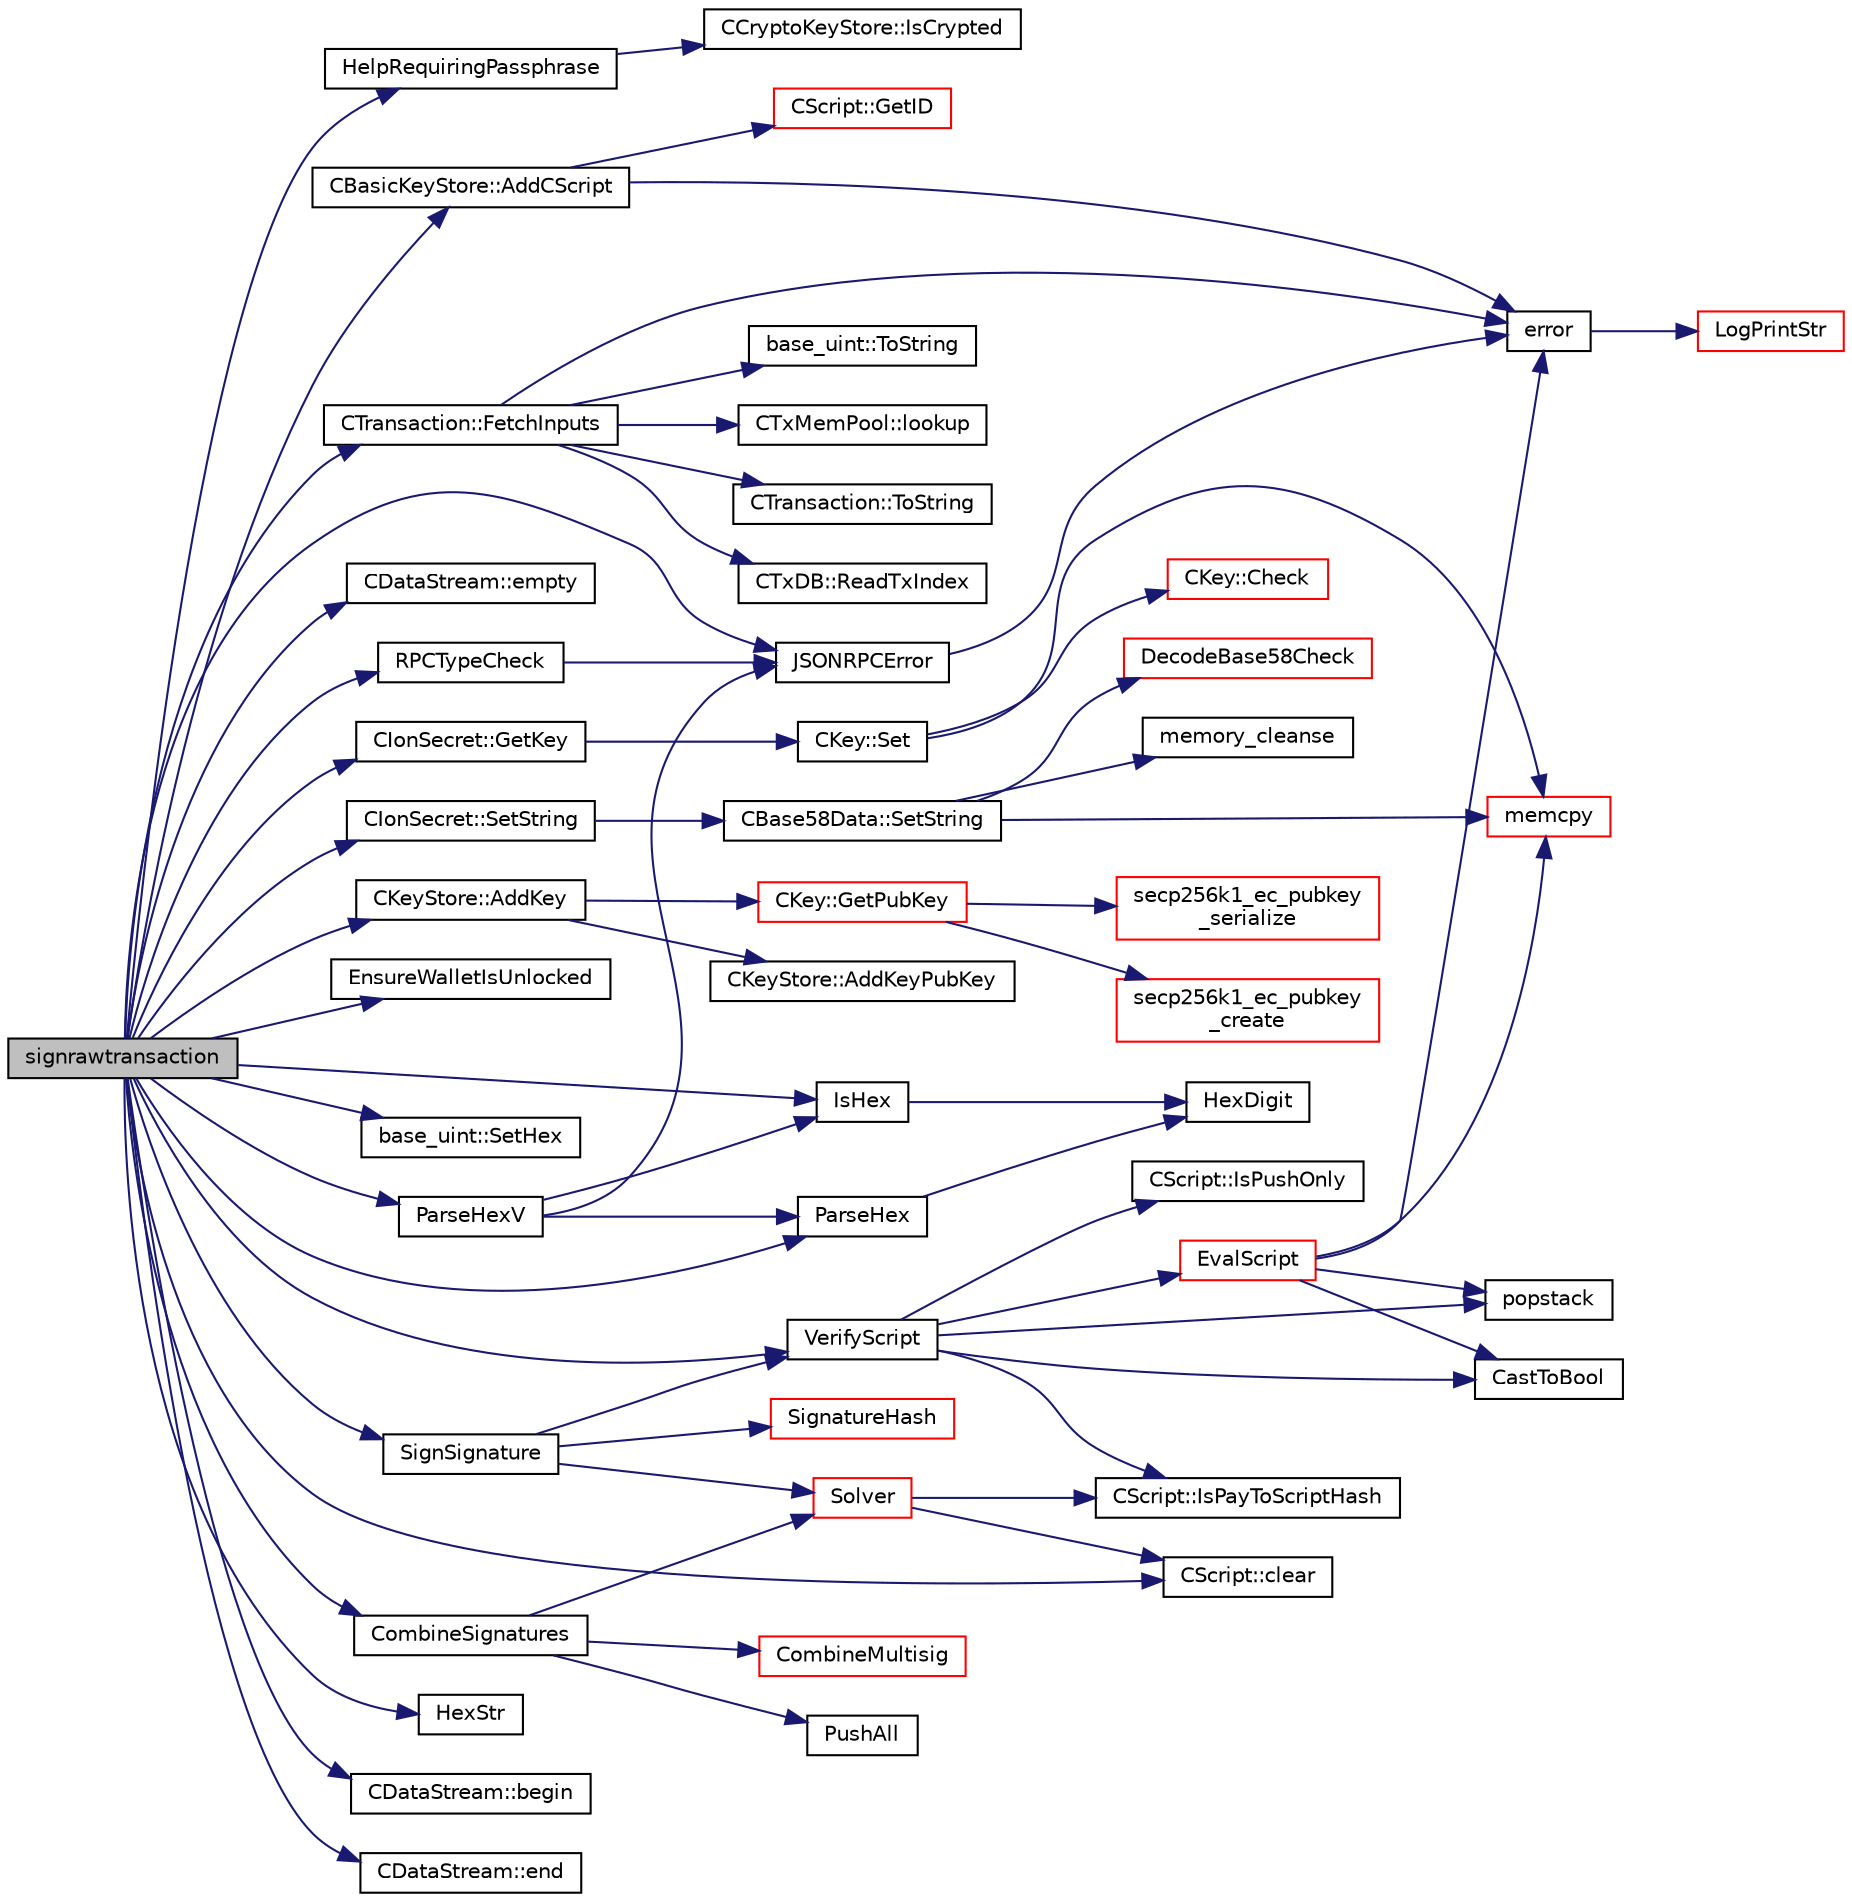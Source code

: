 digraph "signrawtransaction"
{
  edge [fontname="Helvetica",fontsize="10",labelfontname="Helvetica",labelfontsize="10"];
  node [fontname="Helvetica",fontsize="10",shape=record];
  rankdir="LR";
  Node423 [label="signrawtransaction",height=0.2,width=0.4,color="black", fillcolor="grey75", style="filled", fontcolor="black"];
  Node423 -> Node424 [color="midnightblue",fontsize="10",style="solid",fontname="Helvetica"];
  Node424 [label="HelpRequiringPassphrase",height=0.2,width=0.4,color="black", fillcolor="white", style="filled",URL="$d3/da2/rpcserver_8h.html#abcfbb0ad9335791f2832c01209b8f12d"];
  Node424 -> Node425 [color="midnightblue",fontsize="10",style="solid",fontname="Helvetica"];
  Node425 [label="CCryptoKeyStore::IsCrypted",height=0.2,width=0.4,color="black", fillcolor="white", style="filled",URL="$db/dad/class_c_crypto_key_store.html#acc8fed44366c98fb481333ca6e867088"];
  Node423 -> Node426 [color="midnightblue",fontsize="10",style="solid",fontname="Helvetica"];
  Node426 [label="RPCTypeCheck",height=0.2,width=0.4,color="black", fillcolor="white", style="filled",URL="$d6/d76/rpcserver_8cpp.html#a6f9782b3c0efdb472b355c60bd90f2b6"];
  Node426 -> Node427 [color="midnightblue",fontsize="10",style="solid",fontname="Helvetica"];
  Node427 [label="JSONRPCError",height=0.2,width=0.4,color="black", fillcolor="white", style="filled",URL="$d2/d30/rpcprotocol_8cpp.html#a17b1bb111ab339efc951929834766039"];
  Node427 -> Node428 [color="midnightblue",fontsize="10",style="solid",fontname="Helvetica"];
  Node428 [label="error",height=0.2,width=0.4,color="black", fillcolor="white", style="filled",URL="$d8/d3c/util_8h.html#af8985880cf4ef26df0a5aa2ffcb76662"];
  Node428 -> Node429 [color="midnightblue",fontsize="10",style="solid",fontname="Helvetica"];
  Node429 [label="LogPrintStr",height=0.2,width=0.4,color="red", fillcolor="white", style="filled",URL="$d8/d3c/util_8h.html#afd4c3002b2797c0560adddb6af3ca1da"];
  Node423 -> Node438 [color="midnightblue",fontsize="10",style="solid",fontname="Helvetica"];
  Node438 [label="ParseHex",height=0.2,width=0.4,color="black", fillcolor="white", style="filled",URL="$df/d2d/util_8cpp.html#abea395175fbc4a788ed0f0a41710b8a7"];
  Node438 -> Node439 [color="midnightblue",fontsize="10",style="solid",fontname="Helvetica"];
  Node439 [label="HexDigit",height=0.2,width=0.4,color="black", fillcolor="white", style="filled",URL="$df/d2d/util_8cpp.html#aa59e8a8c5a39cb5041f93bb95dd02119"];
  Node423 -> Node440 [color="midnightblue",fontsize="10",style="solid",fontname="Helvetica"];
  Node440 [label="CDataStream::empty",height=0.2,width=0.4,color="black", fillcolor="white", style="filled",URL="$d5/d41/class_c_data_stream.html#ab2633ac67f098dad30d03291741c2e42"];
  Node423 -> Node427 [color="midnightblue",fontsize="10",style="solid",fontname="Helvetica"];
  Node423 -> Node441 [color="midnightblue",fontsize="10",style="solid",fontname="Helvetica"];
  Node441 [label="CTransaction::FetchInputs",height=0.2,width=0.4,color="black", fillcolor="white", style="filled",URL="$df/d43/class_c_transaction.html#a5a4967303d3b588a120687f3ed1f4b0a",tooltip="Fetch from memory and/or disk. "];
  Node441 -> Node442 [color="midnightblue",fontsize="10",style="solid",fontname="Helvetica"];
  Node442 [label="CTxDB::ReadTxIndex",height=0.2,width=0.4,color="black", fillcolor="white", style="filled",URL="$d9/d8d/class_c_tx_d_b.html#a8a138e5dcc3ef98991abaa16eaa8ddeb"];
  Node441 -> Node428 [color="midnightblue",fontsize="10",style="solid",fontname="Helvetica"];
  Node441 -> Node443 [color="midnightblue",fontsize="10",style="solid",fontname="Helvetica"];
  Node443 [label="base_uint::ToString",height=0.2,width=0.4,color="black", fillcolor="white", style="filled",URL="$da/df7/classbase__uint.html#acccba4d9d51a0c36261718ca0cbb293b"];
  Node441 -> Node444 [color="midnightblue",fontsize="10",style="solid",fontname="Helvetica"];
  Node444 [label="CTxMemPool::lookup",height=0.2,width=0.4,color="black", fillcolor="white", style="filled",URL="$db/d98/class_c_tx_mem_pool.html#ad6d9966cdeb4b6586f7186e709b4e77e"];
  Node441 -> Node445 [color="midnightblue",fontsize="10",style="solid",fontname="Helvetica"];
  Node445 [label="CTransaction::ToString",height=0.2,width=0.4,color="black", fillcolor="white", style="filled",URL="$df/d43/class_c_transaction.html#a80370923c3ac828de68919295d5d0659"];
  Node423 -> Node446 [color="midnightblue",fontsize="10",style="solid",fontname="Helvetica"];
  Node446 [label="CIonSecret::SetString",height=0.2,width=0.4,color="black", fillcolor="white", style="filled",URL="$d3/d88/class_c_ion_secret.html#a0b279b6a41b2992fae7d3f70f7977f1c"];
  Node446 -> Node447 [color="midnightblue",fontsize="10",style="solid",fontname="Helvetica"];
  Node447 [label="CBase58Data::SetString",height=0.2,width=0.4,color="black", fillcolor="white", style="filled",URL="$d2/d08/class_c_base58_data.html#a250fa3bc97d03c7d87de5485c8b49b57"];
  Node447 -> Node448 [color="midnightblue",fontsize="10",style="solid",fontname="Helvetica"];
  Node448 [label="DecodeBase58Check",height=0.2,width=0.4,color="red", fillcolor="white", style="filled",URL="$db/d9c/base58_8cpp.html#ae2dc7ad63e243509e0871ec4a5890678",tooltip="Decode a base58-encoded string (psz) that includes a checksum into a byte vector (vchRet), return true if decoding is successful. "];
  Node447 -> Node452 [color="midnightblue",fontsize="10",style="solid",fontname="Helvetica"];
  Node452 [label="memcpy",height=0.2,width=0.4,color="red", fillcolor="white", style="filled",URL="$d5/d9f/glibc__compat_8cpp.html#a0f46826ab0466591e136db24394923cf"];
  Node447 -> Node455 [color="midnightblue",fontsize="10",style="solid",fontname="Helvetica"];
  Node455 [label="memory_cleanse",height=0.2,width=0.4,color="black", fillcolor="white", style="filled",URL="$da/d37/cleanse_8cpp.html#a5a4afb85dd16ecc1f6019c782db78663"];
  Node423 -> Node456 [color="midnightblue",fontsize="10",style="solid",fontname="Helvetica"];
  Node456 [label="CIonSecret::GetKey",height=0.2,width=0.4,color="black", fillcolor="white", style="filled",URL="$d3/d88/class_c_ion_secret.html#a5220650629f8d852bd6cffeec00df235"];
  Node456 -> Node457 [color="midnightblue",fontsize="10",style="solid",fontname="Helvetica"];
  Node457 [label="CKey::Set",height=0.2,width=0.4,color="black", fillcolor="white", style="filled",URL="$d2/d63/class_c_key.html#aaa13d5f08456bba094210c5eeabf64c8"];
  Node457 -> Node458 [color="midnightblue",fontsize="10",style="solid",fontname="Helvetica"];
  Node458 [label="CKey::Check",height=0.2,width=0.4,color="red", fillcolor="white", style="filled",URL="$d2/d63/class_c_key.html#acec869bc75fa8f4d619ab025d367a97c"];
  Node457 -> Node452 [color="midnightblue",fontsize="10",style="solid",fontname="Helvetica"];
  Node423 -> Node463 [color="midnightblue",fontsize="10",style="solid",fontname="Helvetica"];
  Node463 [label="CKeyStore::AddKey",height=0.2,width=0.4,color="black", fillcolor="white", style="filled",URL="$d0/dc3/class_c_key_store.html#a0b4ca43724cfcc6e2ea70c0baa192750"];
  Node463 -> Node464 [color="midnightblue",fontsize="10",style="solid",fontname="Helvetica"];
  Node464 [label="CKeyStore::AddKeyPubKey",height=0.2,width=0.4,color="black", fillcolor="white", style="filled",URL="$d0/dc3/class_c_key_store.html#a1956e4f5860ded321d6f697047d8236a"];
  Node463 -> Node465 [color="midnightblue",fontsize="10",style="solid",fontname="Helvetica"];
  Node465 [label="CKey::GetPubKey",height=0.2,width=0.4,color="red", fillcolor="white", style="filled",URL="$d2/d63/class_c_key.html#aa1085c59603a62db6ec776300f250337"];
  Node465 -> Node466 [color="midnightblue",fontsize="10",style="solid",fontname="Helvetica"];
  Node466 [label="secp256k1_ec_pubkey\l_create",height=0.2,width=0.4,color="red", fillcolor="white", style="filled",URL="$d7/dd3/secp256k1_8h.html#a7438071aa8a6dc4697abe4f4659f2161",tooltip="Compute the public key for a secret key. "];
  Node465 -> Node475 [color="midnightblue",fontsize="10",style="solid",fontname="Helvetica"];
  Node475 [label="secp256k1_ec_pubkey\l_serialize",height=0.2,width=0.4,color="red", fillcolor="white", style="filled",URL="$d7/dd3/secp256k1_8h.html#a34977bf00322e510e881160c421836d7",tooltip="Serialize a pubkey object into a serialized byte sequence. "];
  Node423 -> Node486 [color="midnightblue",fontsize="10",style="solid",fontname="Helvetica"];
  Node486 [label="EnsureWalletIsUnlocked",height=0.2,width=0.4,color="black", fillcolor="white", style="filled",URL="$dc/dbf/rpcdump_8cpp.html#a8f837f6d506b9719cef93188db00fd3c"];
  Node423 -> Node487 [color="midnightblue",fontsize="10",style="solid",fontname="Helvetica"];
  Node487 [label="IsHex",height=0.2,width=0.4,color="black", fillcolor="white", style="filled",URL="$df/d2d/util_8cpp.html#aa4e3553d2b2fe693c106f4296685f75c"];
  Node487 -> Node439 [color="midnightblue",fontsize="10",style="solid",fontname="Helvetica"];
  Node423 -> Node488 [color="midnightblue",fontsize="10",style="solid",fontname="Helvetica"];
  Node488 [label="base_uint::SetHex",height=0.2,width=0.4,color="black", fillcolor="white", style="filled",URL="$da/df7/classbase__uint.html#ade1a897fac931f28f54998c92c797228"];
  Node423 -> Node489 [color="midnightblue",fontsize="10",style="solid",fontname="Helvetica"];
  Node489 [label="ParseHexV",height=0.2,width=0.4,color="black", fillcolor="white", style="filled",URL="$d6/d76/rpcserver_8cpp.html#a6912ee7b40ffee24ad6d599b3667d4c8"];
  Node489 -> Node487 [color="midnightblue",fontsize="10",style="solid",fontname="Helvetica"];
  Node489 -> Node427 [color="midnightblue",fontsize="10",style="solid",fontname="Helvetica"];
  Node489 -> Node438 [color="midnightblue",fontsize="10",style="solid",fontname="Helvetica"];
  Node423 -> Node490 [color="midnightblue",fontsize="10",style="solid",fontname="Helvetica"];
  Node490 [label="CBasicKeyStore::AddCScript",height=0.2,width=0.4,color="black", fillcolor="white", style="filled",URL="$db/db1/class_c_basic_key_store.html#a56249ce3540398999cd397eeb662e836"];
  Node490 -> Node428 [color="midnightblue",fontsize="10",style="solid",fontname="Helvetica"];
  Node490 -> Node491 [color="midnightblue",fontsize="10",style="solid",fontname="Helvetica"];
  Node491 [label="CScript::GetID",height=0.2,width=0.4,color="red", fillcolor="white", style="filled",URL="$d9/d4b/class_c_script.html#a650fd970d7f03946c741ded7dba2c72c"];
  Node423 -> Node493 [color="midnightblue",fontsize="10",style="solid",fontname="Helvetica"];
  Node493 [label="CScript::clear",height=0.2,width=0.4,color="black", fillcolor="white", style="filled",URL="$d9/d4b/class_c_script.html#a7b2baf842621f07c4939408acf63377c"];
  Node423 -> Node494 [color="midnightblue",fontsize="10",style="solid",fontname="Helvetica"];
  Node494 [label="SignSignature",height=0.2,width=0.4,color="black", fillcolor="white", style="filled",URL="$dd/d0f/script_8cpp.html#afe79ac620f155184a8ddc4bb90081d2e"];
  Node494 -> Node495 [color="midnightblue",fontsize="10",style="solid",fontname="Helvetica"];
  Node495 [label="SignatureHash",height=0.2,width=0.4,color="red", fillcolor="white", style="filled",URL="$dd/d0f/script_8cpp.html#a4086161bb714485e7e3662d9b0ceed7d"];
  Node494 -> Node498 [color="midnightblue",fontsize="10",style="solid",fontname="Helvetica"];
  Node498 [label="Solver",height=0.2,width=0.4,color="red", fillcolor="white", style="filled",URL="$dd/d0f/script_8cpp.html#a6ee6be50bff44464e905680c6fcee6dc"];
  Node498 -> Node499 [color="midnightblue",fontsize="10",style="solid",fontname="Helvetica"];
  Node499 [label="CScript::IsPayToScriptHash",height=0.2,width=0.4,color="black", fillcolor="white", style="filled",URL="$d9/d4b/class_c_script.html#a0c3729c606d318923dc06f95d85a0971"];
  Node498 -> Node493 [color="midnightblue",fontsize="10",style="solid",fontname="Helvetica"];
  Node494 -> Node502 [color="midnightblue",fontsize="10",style="solid",fontname="Helvetica"];
  Node502 [label="VerifyScript",height=0.2,width=0.4,color="black", fillcolor="white", style="filled",URL="$dd/d0f/script_8cpp.html#a995f521b6ca4a8bfbd02d4cfe226feb6"];
  Node502 -> Node503 [color="midnightblue",fontsize="10",style="solid",fontname="Helvetica"];
  Node503 [label="EvalScript",height=0.2,width=0.4,color="red", fillcolor="white", style="filled",URL="$dd/d0f/script_8cpp.html#a06faacc17cea79366513c22361475a5a"];
  Node503 -> Node508 [color="midnightblue",fontsize="10",style="solid",fontname="Helvetica"];
  Node508 [label="CastToBool",height=0.2,width=0.4,color="black", fillcolor="white", style="filled",URL="$dd/d0f/script_8cpp.html#a43bc2157638b796f2e3144963e00db34"];
  Node503 -> Node509 [color="midnightblue",fontsize="10",style="solid",fontname="Helvetica"];
  Node509 [label="popstack",height=0.2,width=0.4,color="black", fillcolor="white", style="filled",URL="$dd/d0f/script_8cpp.html#a8a6c5e60bc410bea032ace92ff6461ee"];
  Node503 -> Node452 [color="midnightblue",fontsize="10",style="solid",fontname="Helvetica"];
  Node503 -> Node428 [color="midnightblue",fontsize="10",style="solid",fontname="Helvetica"];
  Node502 -> Node508 [color="midnightblue",fontsize="10",style="solid",fontname="Helvetica"];
  Node502 -> Node499 [color="midnightblue",fontsize="10",style="solid",fontname="Helvetica"];
  Node502 -> Node543 [color="midnightblue",fontsize="10",style="solid",fontname="Helvetica"];
  Node543 [label="CScript::IsPushOnly",height=0.2,width=0.4,color="black", fillcolor="white", style="filled",URL="$d9/d4b/class_c_script.html#a804771eeafb1039672515eabbc823274"];
  Node502 -> Node509 [color="midnightblue",fontsize="10",style="solid",fontname="Helvetica"];
  Node423 -> Node544 [color="midnightblue",fontsize="10",style="solid",fontname="Helvetica"];
  Node544 [label="CombineSignatures",height=0.2,width=0.4,color="black", fillcolor="white", style="filled",URL="$dd/d0f/script_8cpp.html#a79ba74edb86e8e00eef84202dd5dea43"];
  Node544 -> Node545 [color="midnightblue",fontsize="10",style="solid",fontname="Helvetica"];
  Node545 [label="PushAll",height=0.2,width=0.4,color="black", fillcolor="white", style="filled",URL="$dd/d0f/script_8cpp.html#ada87737f34785261df0ed2d41f60542b"];
  Node544 -> Node498 [color="midnightblue",fontsize="10",style="solid",fontname="Helvetica"];
  Node544 -> Node546 [color="midnightblue",fontsize="10",style="solid",fontname="Helvetica"];
  Node546 [label="CombineMultisig",height=0.2,width=0.4,color="red", fillcolor="white", style="filled",URL="$dd/d0f/script_8cpp.html#a1d62cd216f093d9e80a7e34d8b866021"];
  Node423 -> Node502 [color="midnightblue",fontsize="10",style="solid",fontname="Helvetica"];
  Node423 -> Node547 [color="midnightblue",fontsize="10",style="solid",fontname="Helvetica"];
  Node547 [label="HexStr",height=0.2,width=0.4,color="black", fillcolor="white", style="filled",URL="$d8/d3c/util_8h.html#ace13a819ca4e98c22847d26b3b357e75"];
  Node423 -> Node548 [color="midnightblue",fontsize="10",style="solid",fontname="Helvetica"];
  Node548 [label="CDataStream::begin",height=0.2,width=0.4,color="black", fillcolor="white", style="filled",URL="$d5/d41/class_c_data_stream.html#a2355d11752d8622badfbc03e9ed192fd"];
  Node423 -> Node549 [color="midnightblue",fontsize="10",style="solid",fontname="Helvetica"];
  Node549 [label="CDataStream::end",height=0.2,width=0.4,color="black", fillcolor="white", style="filled",URL="$d5/d41/class_c_data_stream.html#a66409dbd4403682fe674e2e71173cab4"];
}
